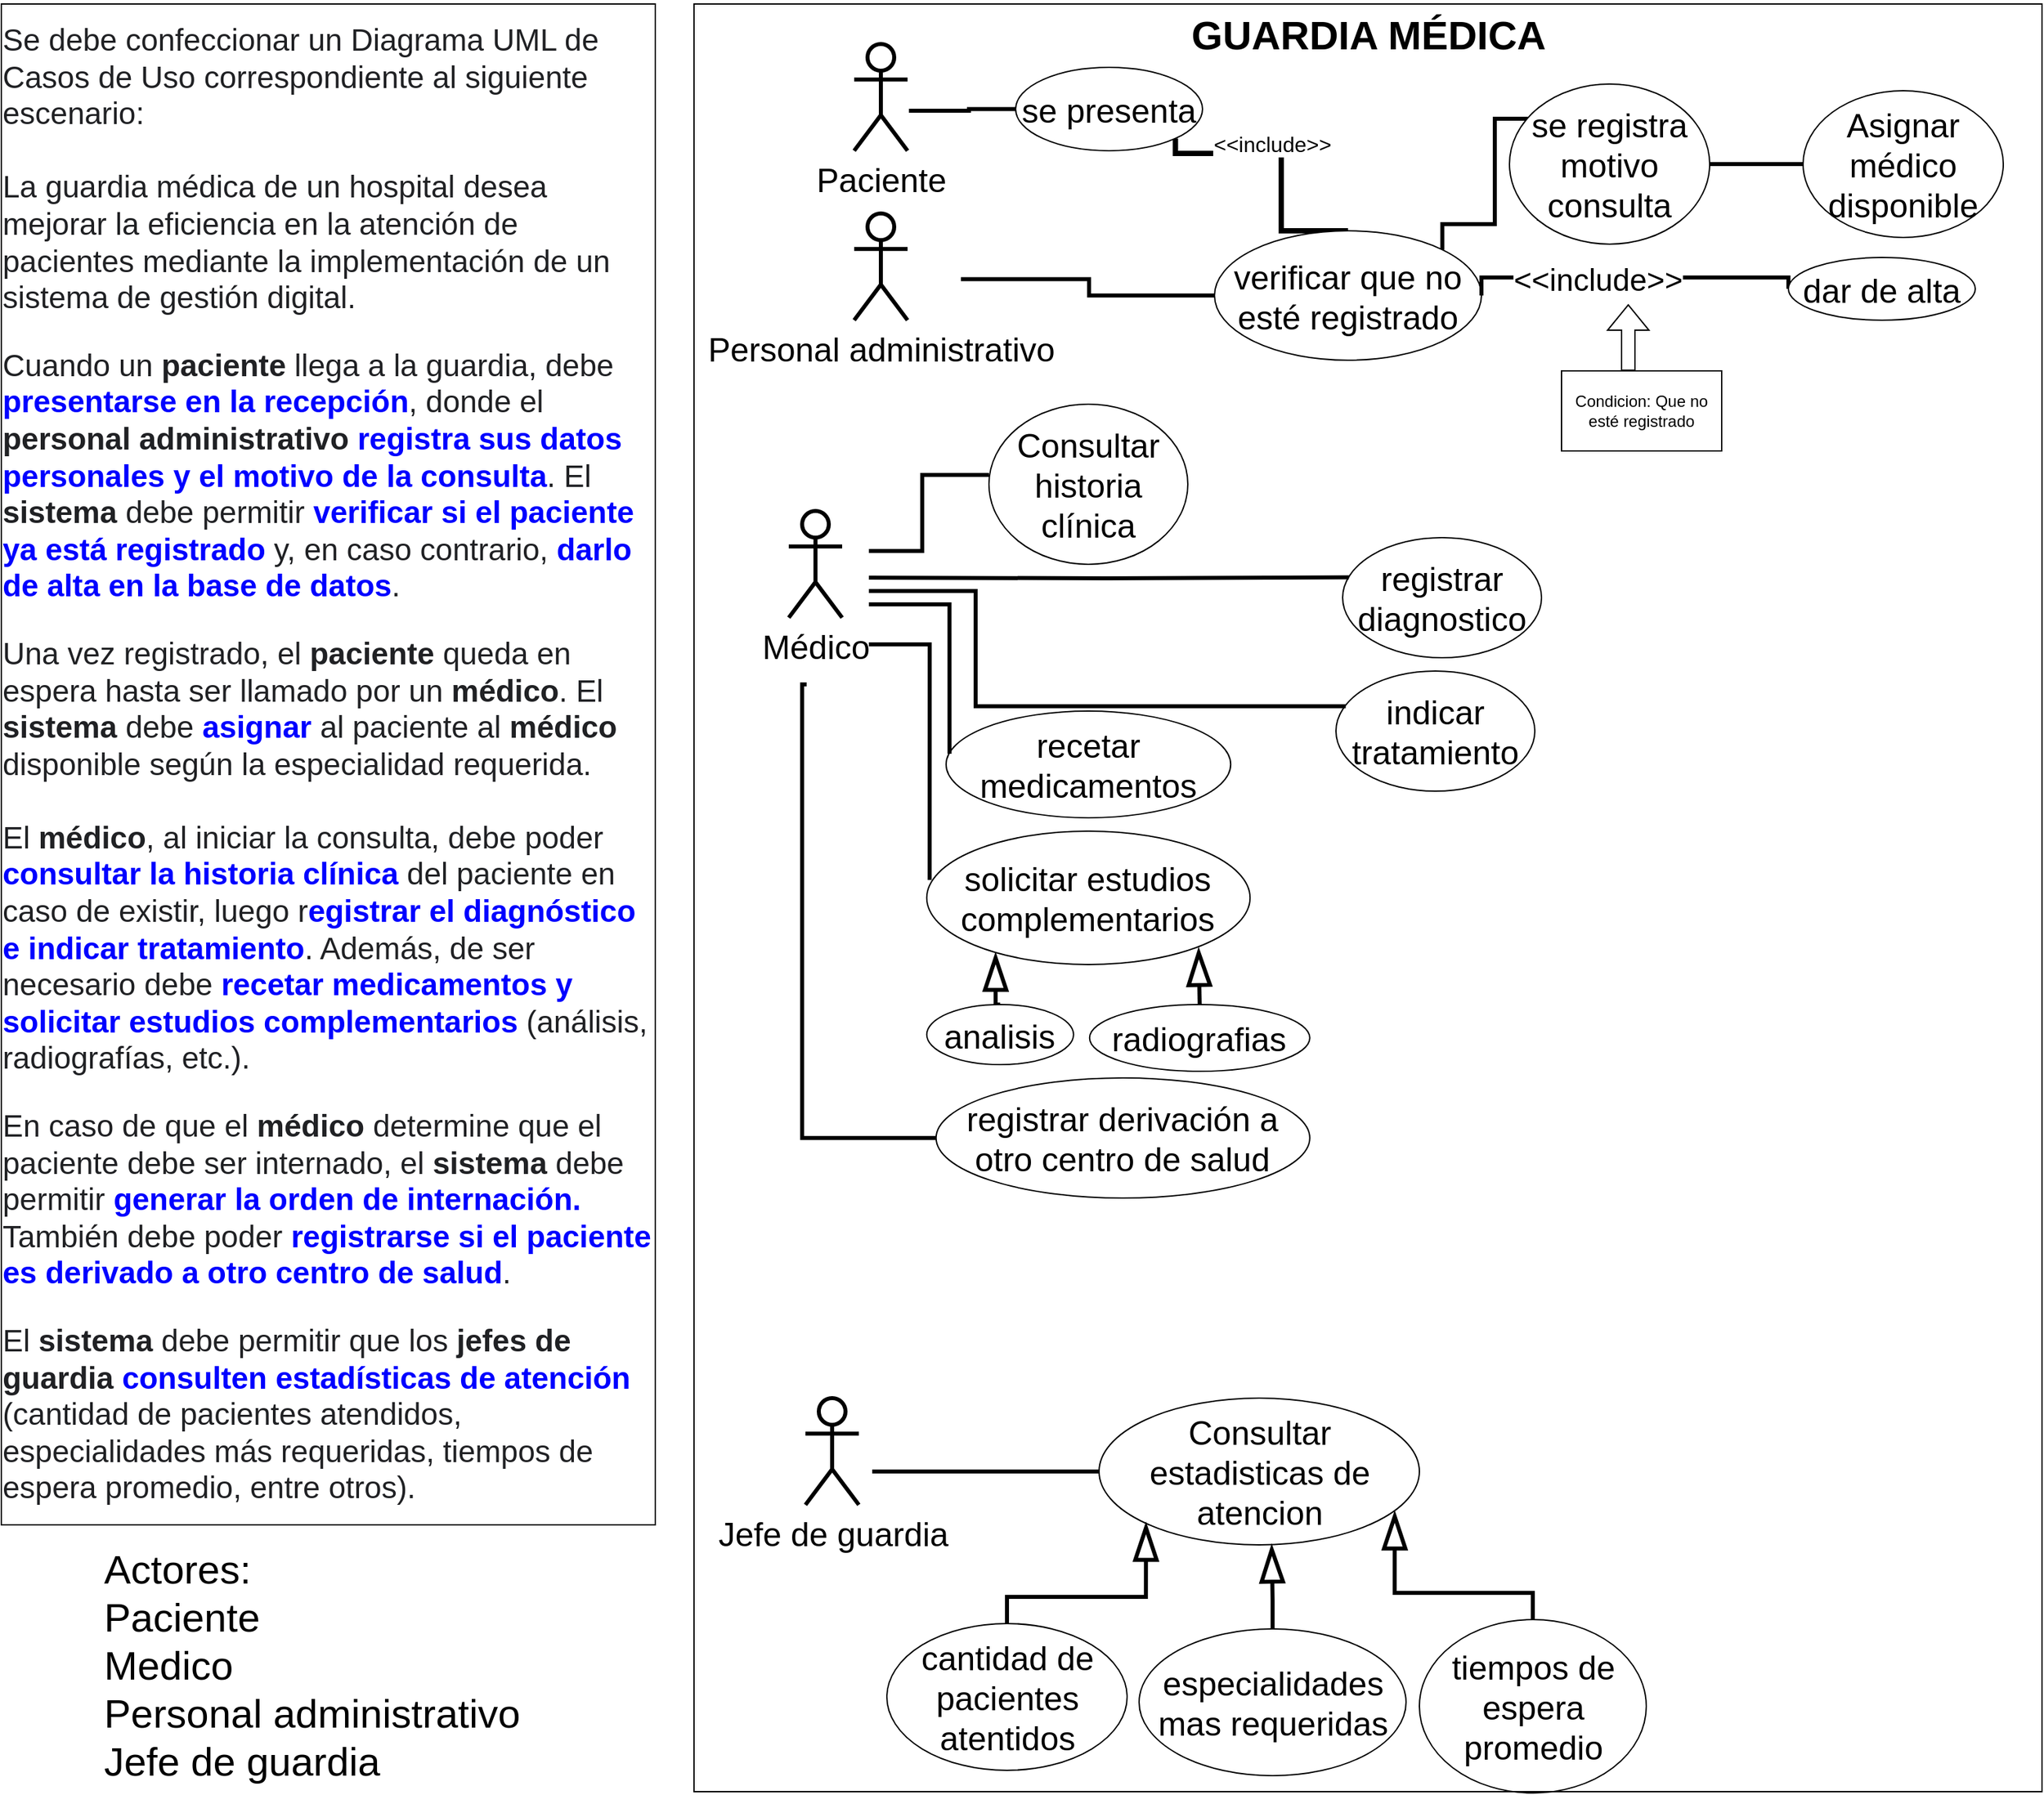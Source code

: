 <mxfile version="27.0.9">
  <diagram name="Página-1" id="P1nFhNrorvd1HE1Whm4y">
    <mxGraphModel dx="6029" dy="2163" grid="1" gridSize="10" guides="1" tooltips="1" connect="1" arrows="1" fold="1" page="1" pageScale="1" pageWidth="1169" pageHeight="827" math="0" shadow="0">
      <root>
        <mxCell id="0" />
        <mxCell id="1" parent="0" />
        <mxCell id="X8cFLP20oULLbtPgR9av-6" value="Paciente" style="shape=umlActor;verticalLabelPosition=bottom;verticalAlign=top;html=1;outlineConnect=0;strokeWidth=3;fontSize=25;" vertex="1" parent="1">
          <mxGeometry x="-1731" y="-650" width="40" height="80" as="geometry" />
        </mxCell>
        <mxCell id="X8cFLP20oULLbtPgR9av-7" value="Personal administrativo" style="shape=umlActor;verticalLabelPosition=bottom;verticalAlign=top;html=1;outlineConnect=0;strokeWidth=3;fontSize=25;" vertex="1" parent="1">
          <mxGeometry x="-1731" y="-523" width="40" height="80" as="geometry" />
        </mxCell>
        <mxCell id="X8cFLP20oULLbtPgR9av-8" value="&lt;div style=&quot;text-align: start; background-color: rgb(255, 255, 255); font-family: docs-Roboto, Helvetica, Arial, sans-serif;&quot;&gt;&lt;div style=&quot;color: rgb(32, 33, 36); background-color: rgb(255, 255, 255);&quot;&gt;Se debe confeccionar un Diagrama UML de Casos de Uso correspondiente al siguiente escenario:&lt;/div&gt;&lt;div style=&quot;color: rgb(32, 33, 36); background-color: rgb(255, 255, 255);&quot;&gt;&lt;br&gt;&lt;/div&gt;&lt;div style=&quot;background-color: rgb(255, 255, 255);&quot;&gt;&lt;p style=&quot;color: rgb(32, 33, 36); margin: 0px;&quot;&gt;La guardia médica de un hospital desea mejorar la eficiencia en la atención de pacientes mediante la implementación de un sistema de gestión digital.&lt;/p&gt;&lt;p style=&quot;margin-bottom: 0px;&quot;&gt;&lt;font color=&quot;#202124&quot;&gt;Cuando un &lt;/font&gt;&lt;b style=&quot;color: rgb(32, 33, 36);&quot;&gt;paciente &lt;/b&gt;&lt;font color=&quot;#202124&quot;&gt;llega a la guardia, debe &lt;/font&gt;&lt;b&gt;&lt;font style=&quot;color: rgb(0, 0, 255);&quot;&gt;presentarse en la recepción&lt;/font&gt;&lt;/b&gt;&lt;font color=&quot;#202124&quot;&gt;, donde el &lt;/font&gt;&lt;b style=&quot;color: rgb(32, 33, 36);&quot;&gt;personal administrativo&lt;/b&gt;&lt;font&gt; &lt;b&gt;&lt;font style=&quot;color: rgb(0, 0, 255);&quot;&gt;registra sus datos personales y el motivo de la consulta&lt;/font&gt;&lt;/b&gt;&lt;font color=&quot;#202124&quot;&gt;. El &lt;/font&gt;&lt;/font&gt;&lt;b style=&quot;color: rgb(32, 33, 36);&quot;&gt;sistema &lt;/b&gt;&lt;font&gt;&lt;font color=&quot;#202124&quot;&gt;debe permitir &lt;/font&gt;&lt;b&gt;&lt;font style=&quot;color: rgb(0, 0, 255);&quot;&gt;verificar si el paciente ya está registrado&lt;/font&gt;&lt;/b&gt;&lt;font&gt;&lt;font color=&quot;#202124&quot;&gt; y, en caso contrario, &lt;/font&gt;&lt;b&gt;&lt;font style=&quot;color: rgb(0, 0, 255);&quot;&gt;darlo de alta en la base de datos&lt;/font&gt;&lt;/b&gt;&lt;font color=&quot;#202124&quot;&gt;.&lt;/font&gt;&lt;/font&gt;&lt;/font&gt;&lt;/p&gt;&lt;p style=&quot;margin-bottom: 0px;&quot;&gt;&lt;font color=&quot;#202124&quot;&gt;Una vez registrado, el &lt;/font&gt;&lt;b style=&quot;color: rgb(32, 33, 36);&quot;&gt;paciente &lt;/b&gt;&lt;font color=&quot;#202124&quot;&gt;queda en espera hasta ser llamado por un &lt;/font&gt;&lt;b style=&quot;color: rgb(32, 33, 36);&quot;&gt;médico&lt;/b&gt;&lt;font color=&quot;#202124&quot;&gt;. El &lt;/font&gt;&lt;b style=&quot;color: rgb(32, 33, 36);&quot;&gt;sistema &lt;/b&gt;&lt;font color=&quot;#202124&quot;&gt;debe &lt;/font&gt;&lt;b&gt;&lt;font style=&quot;color: rgb(0, 0, 255);&quot;&gt;asignar &lt;/font&gt;&lt;/b&gt;&lt;font color=&quot;#202124&quot;&gt;al paciente al &lt;/font&gt;&lt;b style=&quot;color: rgb(32, 33, 36);&quot;&gt;médico &lt;/b&gt;&lt;font color=&quot;#202124&quot;&gt;disponible según la especialidad requerida.&lt;br&gt;&lt;/font&gt;&lt;br&gt;&lt;font color=&quot;#202124&quot;&gt;El &lt;/font&gt;&lt;b style=&quot;color: rgb(32, 33, 36);&quot;&gt;médico&lt;/b&gt;&lt;font&gt;&lt;font color=&quot;#202124&quot;&gt;, al iniciar la consulta, debe poder &lt;/font&gt;&lt;b&gt;&lt;font style=&quot;color: light-dark(rgb(0, 0, 255), rgb(208, 209, 212));&quot;&gt;consultar la historia clínica&lt;/font&gt;&lt;/b&gt;&lt;font color=&quot;#202124&quot;&gt; del paciente en caso de existir, luego r&lt;/font&gt;&lt;b&gt;&lt;font style=&quot;color: rgb(0, 0, 255);&quot;&gt;egistrar el diagnóstico e indicar tratamiento&lt;/font&gt;&lt;/b&gt;&lt;font color=&quot;#202124&quot;&gt;. Además, de ser necesario debe&lt;b&gt; &lt;/b&gt;&lt;/font&gt;&lt;font style=&quot;color: rgb(0, 0, 255);&quot;&gt;&lt;b&gt;recetar medicamentos y solicitar estudios complementarios&lt;/b&gt;&lt;/font&gt;&lt;font color=&quot;#202124&quot;&gt; (análisis, radiografías, etc.).&lt;/font&gt;&lt;/font&gt;&lt;/p&gt;&lt;p style=&quot;margin-bottom: 0px;&quot;&gt;&lt;font color=&quot;#202124&quot;&gt;En caso de que el &lt;/font&gt;&lt;b style=&quot;color: rgb(32, 33, 36);&quot;&gt;médico &lt;/b&gt;&lt;font color=&quot;#202124&quot;&gt;determine que el paciente debe ser internado, el &lt;/font&gt;&lt;b style=&quot;color: rgb(32, 33, 36);&quot;&gt;sistema &lt;/b&gt;&lt;font color=&quot;#202124&quot;&gt;debe permitir &lt;/font&gt;&lt;b&gt;&lt;font style=&quot;color: rgb(0, 0, 255);&quot;&gt;generar la orden de internación.&lt;/font&gt;&lt;/b&gt;&lt;font&gt;&lt;font color=&quot;#202124&quot;&gt; También debe poder &lt;/font&gt;&lt;b&gt;&lt;font style=&quot;color: rgb(0, 0, 255);&quot;&gt;registrarse si el paciente es derivado a otro centro de salud&lt;/font&gt;&lt;/b&gt;&lt;font color=&quot;#202124&quot;&gt;.&lt;/font&gt;&lt;/font&gt;&lt;/p&gt;&lt;p style=&quot;margin-bottom: 0px;&quot;&gt;&lt;font color=&quot;#202124&quot;&gt;El &lt;/font&gt;&lt;b style=&quot;color: rgb(32, 33, 36);&quot;&gt;sistema&lt;/b&gt;&lt;font color=&quot;#202124&quot;&gt; debe permitir que los &lt;/font&gt;&lt;b style=&quot;color: rgb(32, 33, 36);&quot;&gt;jefes de guardia&lt;/b&gt; &lt;font style=&quot;color: rgb(0, 0, 255);&quot;&gt;&lt;font&gt;&lt;b&gt;consulten estadísticas de atención&lt;/b&gt;&lt;/font&gt;&lt;font&gt; &lt;/font&gt;&lt;/font&gt;&lt;font color=&quot;#202124&quot;&gt;(cantidad de pacientes atendidos, especialidades más requeridas, tiempos de espera promedio, entre otros).&lt;/font&gt;&lt;/p&gt;&lt;/div&gt;&lt;/div&gt;" style="whiteSpace=wrap;html=1;fontStyle=0;fontSize=23;fillColor=none;" vertex="1" parent="1">
          <mxGeometry x="-2370" y="-680" width="490" height="1140" as="geometry" />
        </mxCell>
        <mxCell id="X8cFLP20oULLbtPgR9av-9" value="Médico" style="shape=umlActor;verticalLabelPosition=bottom;verticalAlign=top;html=1;outlineConnect=0;strokeWidth=3;fontSize=25;" vertex="1" parent="1">
          <mxGeometry x="-1780" y="-300" width="40" height="80" as="geometry" />
        </mxCell>
        <mxCell id="X8cFLP20oULLbtPgR9av-10" value="&lt;b&gt;GUARDIA MÉDICA&lt;/b&gt;" style="text;html=1;align=center;verticalAlign=middle;resizable=0;points=[];autosize=1;strokeColor=none;fillColor=none;fontSize=30;" vertex="1" parent="1">
          <mxGeometry x="-1491" y="-682.5" width="290" height="50" as="geometry" />
        </mxCell>
        <mxCell id="X8cFLP20oULLbtPgR9av-11" value="Actores:&lt;br&gt;Paciente&lt;br&gt;Medico&lt;br&gt;Personal administrativo&lt;br&gt;Jefe de guardia" style="text;html=1;align=left;verticalAlign=middle;resizable=0;points=[];autosize=1;strokeColor=none;fillColor=none;fontSize=30;" vertex="1" parent="1">
          <mxGeometry x="-2295" y="470" width="340" height="190" as="geometry" />
        </mxCell>
        <mxCell id="X8cFLP20oULLbtPgR9av-12" value="Jefe de guardia" style="shape=umlActor;verticalLabelPosition=bottom;verticalAlign=top;html=1;outlineConnect=0;strokeWidth=3;fontSize=25;" vertex="1" parent="1">
          <mxGeometry x="-1767.5" y="365" width="40" height="80" as="geometry" />
        </mxCell>
        <mxCell id="X8cFLP20oULLbtPgR9av-15" style="edgeStyle=orthogonalEdgeStyle;rounded=0;orthogonalLoop=1;jettySize=auto;html=1;entryX=0;entryY=0.5;entryDx=0;entryDy=0;strokeWidth=3;endArrow=none;startFill=0;" edge="1" parent="1" target="X8cFLP20oULLbtPgR9av-13">
          <mxGeometry relative="1" as="geometry">
            <mxPoint x="-1687.5" y="410.128" as="targetPoint" />
            <mxPoint x="-1717.5" y="420" as="sourcePoint" />
            <Array as="points">
              <mxPoint x="-1717.5" y="420" />
            </Array>
          </mxGeometry>
        </mxCell>
        <mxCell id="X8cFLP20oULLbtPgR9av-13" value="Consultar estadisticas de atencion" style="ellipse;whiteSpace=wrap;html=1;fontSize=25;" vertex="1" parent="1">
          <mxGeometry x="-1547.5" y="365" width="240" height="110" as="geometry" />
        </mxCell>
        <mxCell id="X8cFLP20oULLbtPgR9av-17" style="edgeStyle=orthogonalEdgeStyle;rounded=0;orthogonalLoop=1;jettySize=auto;html=1;exitX=0.5;exitY=0;exitDx=0;exitDy=0;entryX=0;entryY=1;entryDx=0;entryDy=0;strokeWidth=3;endArrow=blockThin;endFill=0;endSize=21;" edge="1" parent="1" source="X8cFLP20oULLbtPgR9av-16" target="X8cFLP20oULLbtPgR9av-13">
          <mxGeometry relative="1" as="geometry" />
        </mxCell>
        <mxCell id="X8cFLP20oULLbtPgR9av-16" value="cantidad de pacientes atentidos" style="ellipse;whiteSpace=wrap;html=1;fontSize=25;" vertex="1" parent="1">
          <mxGeometry x="-1706.5" y="534" width="180" height="110" as="geometry" />
        </mxCell>
        <mxCell id="X8cFLP20oULLbtPgR9av-18" value="especialidades mas requeridas" style="ellipse;whiteSpace=wrap;html=1;fontSize=25;" vertex="1" parent="1">
          <mxGeometry x="-1517.5" y="538" width="200" height="110" as="geometry" />
        </mxCell>
        <mxCell id="X8cFLP20oULLbtPgR9av-19" style="edgeStyle=orthogonalEdgeStyle;rounded=0;orthogonalLoop=1;jettySize=auto;html=1;exitX=0.5;exitY=0;exitDx=0;exitDy=0;entryX=0.539;entryY=1.002;entryDx=0;entryDy=0;entryPerimeter=0;strokeWidth=3;endArrow=blockThin;endFill=0;endSize=21;" edge="1" parent="1" source="X8cFLP20oULLbtPgR9av-18" target="X8cFLP20oULLbtPgR9av-13">
          <mxGeometry relative="1" as="geometry" />
        </mxCell>
        <mxCell id="X8cFLP20oULLbtPgR9av-20" value="tiempos de espera promedio" style="ellipse;whiteSpace=wrap;html=1;fontSize=25;" vertex="1" parent="1">
          <mxGeometry x="-1307.5" y="531" width="170" height="130" as="geometry" />
        </mxCell>
        <mxCell id="X8cFLP20oULLbtPgR9av-21" style="edgeStyle=orthogonalEdgeStyle;rounded=0;orthogonalLoop=1;jettySize=auto;html=1;exitX=0.5;exitY=0;exitDx=0;exitDy=0;entryX=0.923;entryY=0.776;entryDx=0;entryDy=0;entryPerimeter=0;strokeWidth=3;endArrow=blockThin;endFill=0;endSize=21;" edge="1" parent="1" source="X8cFLP20oULLbtPgR9av-20" target="X8cFLP20oULLbtPgR9av-13">
          <mxGeometry relative="1" as="geometry" />
        </mxCell>
        <mxCell id="X8cFLP20oULLbtPgR9av-62" style="edgeStyle=orthogonalEdgeStyle;rounded=0;orthogonalLoop=1;jettySize=auto;html=1;exitX=1;exitY=1;exitDx=0;exitDy=0;entryX=0.5;entryY=0;entryDx=0;entryDy=0;endArrow=none;startFill=0;strokeWidth=4;" edge="1" parent="1" source="X8cFLP20oULLbtPgR9av-22" target="X8cFLP20oULLbtPgR9av-47">
          <mxGeometry relative="1" as="geometry">
            <Array as="points">
              <mxPoint x="-1415" y="-568" />
              <mxPoint x="-1411" y="-568" />
              <mxPoint x="-1411" y="-533" />
            </Array>
          </mxGeometry>
        </mxCell>
        <mxCell id="X8cFLP20oULLbtPgR9av-63" value="&lt;span&gt;&amp;lt;&amp;lt;include&amp;gt;&amp;gt;&lt;/span&gt;" style="edgeLabel;html=1;align=center;verticalAlign=middle;resizable=0;points=[];fontSize=16;" vertex="1" connectable="0" parent="X8cFLP20oULLbtPgR9av-62">
          <mxGeometry x="-0.106" y="-1" relative="1" as="geometry">
            <mxPoint x="-5" y="-8" as="offset" />
          </mxGeometry>
        </mxCell>
        <mxCell id="X8cFLP20oULLbtPgR9av-22" value="se presenta" style="ellipse;whiteSpace=wrap;html=1;fontSize=25;" vertex="1" parent="1">
          <mxGeometry x="-1610" y="-632.5" width="140" height="62.5" as="geometry" />
        </mxCell>
        <mxCell id="X8cFLP20oULLbtPgR9av-23" style="edgeStyle=orthogonalEdgeStyle;rounded=0;orthogonalLoop=1;jettySize=auto;html=1;entryX=0;entryY=0.5;entryDx=0;entryDy=0;strokeWidth=3;endArrow=none;startFill=0;" edge="1" parent="1" target="X8cFLP20oULLbtPgR9av-22">
          <mxGeometry relative="1" as="geometry">
            <mxPoint x="-1511" y="-633.75" as="targetPoint" />
            <mxPoint x="-1690" y="-600" as="sourcePoint" />
            <Array as="points">
              <mxPoint x="-1681" y="-600" />
              <mxPoint x="-1645" y="-600" />
              <mxPoint x="-1645" y="-569" />
            </Array>
          </mxGeometry>
        </mxCell>
        <mxCell id="X8cFLP20oULLbtPgR9av-24" style="edgeStyle=orthogonalEdgeStyle;rounded=0;orthogonalLoop=1;jettySize=auto;html=1;strokeWidth=3;endArrow=none;startFill=0;entryX=0;entryY=0.5;entryDx=0;entryDy=0;" edge="1" parent="1" target="X8cFLP20oULLbtPgR9av-47">
          <mxGeometry relative="1" as="geometry">
            <mxPoint x="-1471" y="-475" as="targetPoint" />
            <mxPoint x="-1651" y="-473.75" as="sourcePoint" />
            <Array as="points">
              <mxPoint x="-1555" y="-474" />
            </Array>
          </mxGeometry>
        </mxCell>
        <mxCell id="X8cFLP20oULLbtPgR9av-26" value="Consultar historia clínica" style="ellipse;whiteSpace=wrap;html=1;fontSize=25;" vertex="1" parent="1">
          <mxGeometry x="-1630.01" y="-380" width="149" height="120" as="geometry" />
        </mxCell>
        <mxCell id="X8cFLP20oULLbtPgR9av-27" value="registrar diagnostico" style="ellipse;whiteSpace=wrap;html=1;fontSize=25;" vertex="1" parent="1">
          <mxGeometry x="-1365" y="-280" width="149" height="90" as="geometry" />
        </mxCell>
        <mxCell id="X8cFLP20oULLbtPgR9av-28" value="indicar tratamiento" style="ellipse;whiteSpace=wrap;html=1;fontSize=25;" vertex="1" parent="1">
          <mxGeometry x="-1370" y="-180" width="149" height="90" as="geometry" />
        </mxCell>
        <mxCell id="X8cFLP20oULLbtPgR9av-31" value="recetar medicamentos" style="ellipse;whiteSpace=wrap;html=1;fontSize=25;" vertex="1" parent="1">
          <mxGeometry x="-1662.13" y="-150" width="213.25" height="80" as="geometry" />
        </mxCell>
        <mxCell id="X8cFLP20oULLbtPgR9av-32" value="solicitar estudios complementarios" style="ellipse;whiteSpace=wrap;html=1;fontSize=25;" vertex="1" parent="1">
          <mxGeometry x="-1676.62" y="-60" width="242.26" height="100" as="geometry" />
        </mxCell>
        <mxCell id="X8cFLP20oULLbtPgR9av-33" style="edgeStyle=orthogonalEdgeStyle;rounded=0;orthogonalLoop=1;jettySize=auto;html=1;exitX=0.5;exitY=0;exitDx=0;exitDy=0;entryX=0.213;entryY=0.917;entryDx=0;entryDy=0;entryPerimeter=0;strokeWidth=3;endArrow=blockThin;endFill=0;endSize=21;" edge="1" parent="1" source="X8cFLP20oULLbtPgR9av-34" target="X8cFLP20oULLbtPgR9av-32">
          <mxGeometry relative="1" as="geometry">
            <mxPoint x="-1624.75" y="210" as="sourcePoint" />
            <mxPoint x="-1625.75" y="110" as="targetPoint" />
          </mxGeometry>
        </mxCell>
        <mxCell id="X8cFLP20oULLbtPgR9av-34" value="analisis" style="ellipse;whiteSpace=wrap;html=1;fontSize=25;" vertex="1" parent="1">
          <mxGeometry x="-1676.62" y="70" width="110" height="45" as="geometry" />
        </mxCell>
        <mxCell id="X8cFLP20oULLbtPgR9av-35" value="radiografias" style="ellipse;whiteSpace=wrap;html=1;fontSize=25;" vertex="1" parent="1">
          <mxGeometry x="-1554.62" y="70" width="165" height="50" as="geometry" />
        </mxCell>
        <mxCell id="X8cFLP20oULLbtPgR9av-36" style="edgeStyle=orthogonalEdgeStyle;rounded=0;orthogonalLoop=1;jettySize=auto;html=1;exitX=0.5;exitY=0;exitDx=0;exitDy=0;entryX=0.841;entryY=0.88;entryDx=0;entryDy=0;entryPerimeter=0;strokeWidth=3;endArrow=blockThin;endFill=0;endSize=21;" edge="1" parent="1" source="X8cFLP20oULLbtPgR9av-35" target="X8cFLP20oULLbtPgR9av-32">
          <mxGeometry relative="1" as="geometry">
            <mxPoint x="-1500" y="173" as="sourcePoint" />
            <mxPoint x="-1500" y="110" as="targetPoint" />
          </mxGeometry>
        </mxCell>
        <mxCell id="X8cFLP20oULLbtPgR9av-37" style="edgeStyle=orthogonalEdgeStyle;rounded=0;orthogonalLoop=1;jettySize=auto;html=1;strokeWidth=3;endArrow=none;startFill=0;entryX=0;entryY=0.442;entryDx=0;entryDy=0;entryPerimeter=0;" edge="1" parent="1" target="X8cFLP20oULLbtPgR9av-26">
          <mxGeometry relative="1" as="geometry">
            <mxPoint x="-1630" y="-250" as="targetPoint" />
            <mxPoint x="-1720" y="-270" as="sourcePoint" />
            <Array as="points">
              <mxPoint x="-1680" y="-270" />
              <mxPoint x="-1680" y="-327" />
            </Array>
          </mxGeometry>
        </mxCell>
        <mxCell id="X8cFLP20oULLbtPgR9av-39" style="edgeStyle=orthogonalEdgeStyle;rounded=0;orthogonalLoop=1;jettySize=auto;html=1;strokeWidth=3;endArrow=none;startFill=0;entryX=0.031;entryY=0.33;entryDx=0;entryDy=0;entryPerimeter=0;" edge="1" parent="1" target="X8cFLP20oULLbtPgR9av-27">
          <mxGeometry relative="1" as="geometry">
            <mxPoint x="-1629.99" y="-250" as="targetPoint" />
            <mxPoint x="-1719.99" y="-250" as="sourcePoint" />
            <Array as="points" />
          </mxGeometry>
        </mxCell>
        <mxCell id="X8cFLP20oULLbtPgR9av-40" style="edgeStyle=orthogonalEdgeStyle;rounded=0;orthogonalLoop=1;jettySize=auto;html=1;strokeWidth=3;endArrow=none;startFill=0;entryX=0.049;entryY=0.293;entryDx=0;entryDy=0;entryPerimeter=0;" edge="1" parent="1" target="X8cFLP20oULLbtPgR9av-28">
          <mxGeometry relative="1" as="geometry">
            <mxPoint x="-1630" y="-250" as="targetPoint" />
            <mxPoint x="-1720" y="-240" as="sourcePoint" />
            <Array as="points">
              <mxPoint x="-1720" y="-240" />
              <mxPoint x="-1640" y="-240" />
              <mxPoint x="-1640" y="-154" />
            </Array>
          </mxGeometry>
        </mxCell>
        <mxCell id="X8cFLP20oULLbtPgR9av-41" style="edgeStyle=orthogonalEdgeStyle;rounded=0;orthogonalLoop=1;jettySize=auto;html=1;strokeWidth=3;endArrow=none;startFill=0;entryX=0.012;entryY=0.4;entryDx=0;entryDy=0;entryPerimeter=0;" edge="1" parent="1" target="X8cFLP20oULLbtPgR9av-31">
          <mxGeometry relative="1" as="geometry">
            <mxPoint x="-1630" y="-250" as="targetPoint" />
            <mxPoint x="-1720" y="-230" as="sourcePoint" />
            <Array as="points">
              <mxPoint x="-1720" y="-230" />
              <mxPoint x="-1660" y="-230" />
            </Array>
          </mxGeometry>
        </mxCell>
        <mxCell id="X8cFLP20oULLbtPgR9av-42" style="edgeStyle=orthogonalEdgeStyle;rounded=0;orthogonalLoop=1;jettySize=auto;html=1;strokeWidth=3;endArrow=none;startFill=0;entryX=0.009;entryY=0.366;entryDx=0;entryDy=0;entryPerimeter=0;" edge="1" parent="1" target="X8cFLP20oULLbtPgR9av-32">
          <mxGeometry relative="1" as="geometry">
            <mxPoint x="-1629.99" y="-250" as="targetPoint" />
            <mxPoint x="-1720" y="-200" as="sourcePoint" />
            <Array as="points">
              <mxPoint x="-1720" y="-200" />
              <mxPoint x="-1674" y="-200" />
            </Array>
          </mxGeometry>
        </mxCell>
        <mxCell id="X8cFLP20oULLbtPgR9av-43" value="registrar derivación a otro centro de salud" style="ellipse;whiteSpace=wrap;html=1;fontSize=25;" vertex="1" parent="1">
          <mxGeometry x="-1669.62" y="125" width="280" height="90" as="geometry" />
        </mxCell>
        <mxCell id="X8cFLP20oULLbtPgR9av-46" style="edgeStyle=orthogonalEdgeStyle;rounded=0;orthogonalLoop=1;jettySize=auto;html=1;strokeWidth=3;endArrow=none;startFill=0;entryX=0;entryY=0.5;entryDx=0;entryDy=0;" edge="1" parent="1" target="X8cFLP20oULLbtPgR9av-43">
          <mxGeometry relative="1" as="geometry">
            <mxPoint x="-1767" y="310" as="targetPoint" />
            <mxPoint x="-1766.63" y="-170" as="sourcePoint" />
            <Array as="points">
              <mxPoint x="-1770" y="-170" />
              <mxPoint x="-1770" y="170" />
            </Array>
          </mxGeometry>
        </mxCell>
        <mxCell id="X8cFLP20oULLbtPgR9av-64" style="edgeStyle=orthogonalEdgeStyle;rounded=0;orthogonalLoop=1;jettySize=auto;html=1;exitX=1;exitY=0;exitDx=0;exitDy=0;entryX=0;entryY=1;entryDx=0;entryDy=0;endArrow=none;startFill=0;strokeWidth=3;" edge="1" parent="1" source="X8cFLP20oULLbtPgR9av-47" target="X8cFLP20oULLbtPgR9av-61">
          <mxGeometry relative="1" as="geometry">
            <Array as="points">
              <mxPoint x="-1251" y="-515" />
              <mxPoint x="-1251" y="-594" />
            </Array>
          </mxGeometry>
        </mxCell>
        <mxCell id="X8cFLP20oULLbtPgR9av-47" value="verificar que no esté registrado" style="ellipse;whiteSpace=wrap;html=1;fontSize=25;" vertex="1" parent="1">
          <mxGeometry x="-1461" y="-510" width="200" height="97" as="geometry" />
        </mxCell>
        <mxCell id="X8cFLP20oULLbtPgR9av-52" style="edgeStyle=orthogonalEdgeStyle;rounded=0;orthogonalLoop=1;jettySize=auto;html=1;strokeWidth=3;endArrow=none;startFill=0;exitX=1;exitY=0.5;exitDx=0;exitDy=0;entryX=0;entryY=0.5;entryDx=0;entryDy=0;" edge="1" parent="1" source="X8cFLP20oULLbtPgR9av-47" target="X8cFLP20oULLbtPgR9av-53">
          <mxGeometry relative="1" as="geometry">
            <mxPoint x="-1061" y="-475" as="targetPoint" />
            <mxPoint x="-1214" y="-473.23" as="sourcePoint" />
            <Array as="points">
              <mxPoint x="-1261" y="-475" />
              <mxPoint x="-1031" y="-475" />
            </Array>
          </mxGeometry>
        </mxCell>
        <mxCell id="X8cFLP20oULLbtPgR9av-54" value="&lt;font style=&quot;font-size: 23px;&quot;&gt;&amp;lt;&amp;lt;include&amp;gt;&amp;gt;&lt;/font&gt;" style="edgeLabel;html=1;align=center;verticalAlign=middle;resizable=0;points=[];" vertex="1" connectable="0" parent="X8cFLP20oULLbtPgR9av-52">
          <mxGeometry x="-0.203" y="-2" relative="1" as="geometry">
            <mxPoint as="offset" />
          </mxGeometry>
        </mxCell>
        <mxCell id="X8cFLP20oULLbtPgR9av-53" value="dar de alta" style="ellipse;whiteSpace=wrap;html=1;fontSize=25;" vertex="1" parent="1">
          <mxGeometry x="-1031" y="-490" width="140" height="47" as="geometry" />
        </mxCell>
        <mxCell id="X8cFLP20oULLbtPgR9av-59" value="Condicion: Que no esté registrado" style="rounded=0;whiteSpace=wrap;html=1;" vertex="1" parent="1">
          <mxGeometry x="-1201" y="-405" width="120" height="60" as="geometry" />
        </mxCell>
        <mxCell id="X8cFLP20oULLbtPgR9av-60" value="" style="shape=flexArrow;endArrow=classic;html=1;rounded=0;" edge="1" parent="1">
          <mxGeometry width="50" height="50" relative="1" as="geometry">
            <mxPoint x="-1151" y="-405" as="sourcePoint" />
            <mxPoint x="-1151" y="-455" as="targetPoint" />
          </mxGeometry>
        </mxCell>
        <mxCell id="X8cFLP20oULLbtPgR9av-66" style="edgeStyle=orthogonalEdgeStyle;rounded=0;orthogonalLoop=1;jettySize=auto;html=1;exitX=1;exitY=0.5;exitDx=0;exitDy=0;entryX=0;entryY=0.5;entryDx=0;entryDy=0;strokeWidth=3;endArrow=none;startFill=0;" edge="1" parent="1" source="X8cFLP20oULLbtPgR9av-61" target="X8cFLP20oULLbtPgR9av-65">
          <mxGeometry relative="1" as="geometry" />
        </mxCell>
        <mxCell id="X8cFLP20oULLbtPgR9av-61" value="se registra motivo consulta" style="ellipse;whiteSpace=wrap;html=1;fontSize=25;" vertex="1" parent="1">
          <mxGeometry x="-1240" y="-620" width="150" height="120" as="geometry" />
        </mxCell>
        <mxCell id="X8cFLP20oULLbtPgR9av-65" value="Asignar médico disponible" style="ellipse;whiteSpace=wrap;html=1;fontSize=25;" vertex="1" parent="1">
          <mxGeometry x="-1020" y="-615" width="150" height="110" as="geometry" />
        </mxCell>
        <mxCell id="X8cFLP20oULLbtPgR9av-67" value="" style="whiteSpace=wrap;html=1;fillColor=none;" vertex="1" parent="1">
          <mxGeometry x="-1851" y="-680" width="1010" height="1340" as="geometry" />
        </mxCell>
      </root>
    </mxGraphModel>
  </diagram>
</mxfile>
